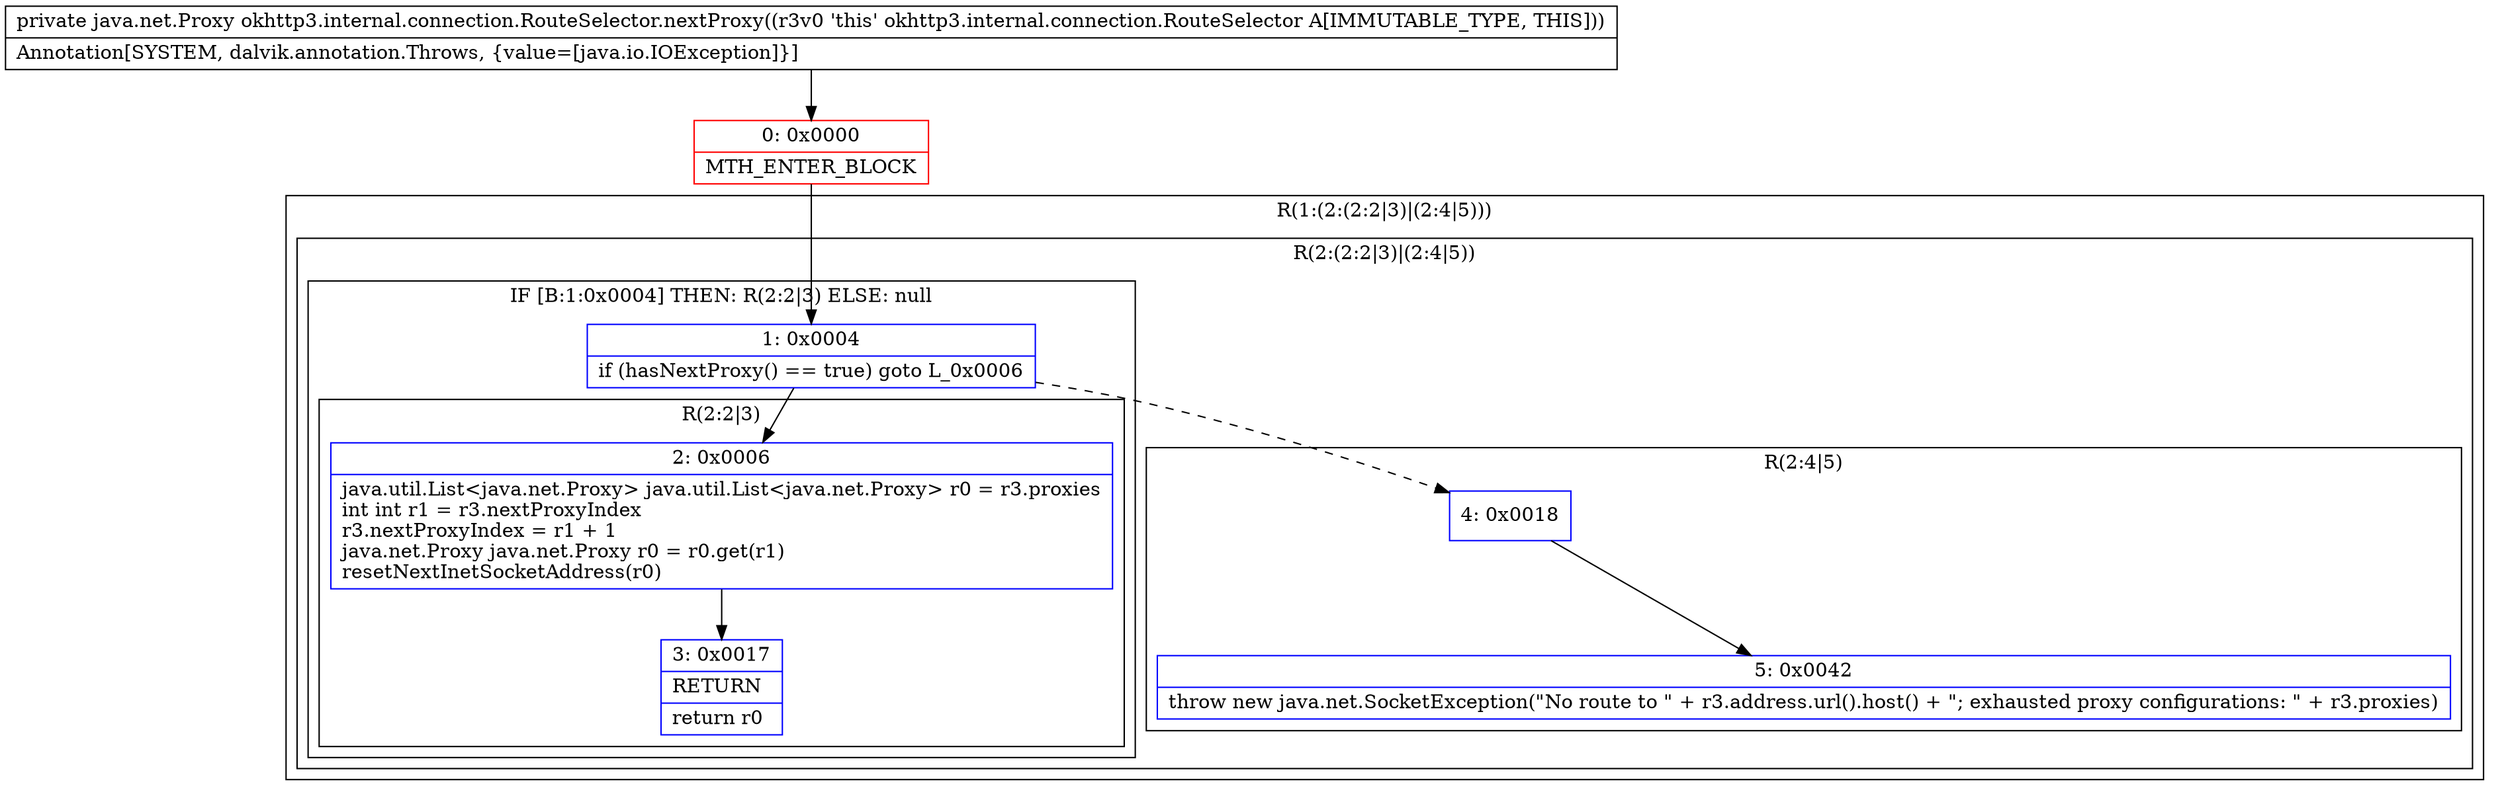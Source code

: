 digraph "CFG forokhttp3.internal.connection.RouteSelector.nextProxy()Ljava\/net\/Proxy;" {
subgraph cluster_Region_21347040 {
label = "R(1:(2:(2:2|3)|(2:4|5)))";
node [shape=record,color=blue];
subgraph cluster_Region_322550960 {
label = "R(2:(2:2|3)|(2:4|5))";
node [shape=record,color=blue];
subgraph cluster_IfRegion_256475903 {
label = "IF [B:1:0x0004] THEN: R(2:2|3) ELSE: null";
node [shape=record,color=blue];
Node_1 [shape=record,label="{1\:\ 0x0004|if (hasNextProxy() == true) goto L_0x0006\l}"];
subgraph cluster_Region_1095681086 {
label = "R(2:2|3)";
node [shape=record,color=blue];
Node_2 [shape=record,label="{2\:\ 0x0006|java.util.List\<java.net.Proxy\> java.util.List\<java.net.Proxy\> r0 = r3.proxies\lint int r1 = r3.nextProxyIndex\lr3.nextProxyIndex = r1 + 1\ljava.net.Proxy java.net.Proxy r0 = r0.get(r1)\lresetNextInetSocketAddress(r0)\l}"];
Node_3 [shape=record,label="{3\:\ 0x0017|RETURN\l|return r0\l}"];
}
}
subgraph cluster_Region_602724276 {
label = "R(2:4|5)";
node [shape=record,color=blue];
Node_4 [shape=record,label="{4\:\ 0x0018}"];
Node_5 [shape=record,label="{5\:\ 0x0042|throw new java.net.SocketException(\"No route to \" + r3.address.url().host() + \"; exhausted proxy configurations: \" + r3.proxies)\l}"];
}
}
}
Node_0 [shape=record,color=red,label="{0\:\ 0x0000|MTH_ENTER_BLOCK\l}"];
MethodNode[shape=record,label="{private java.net.Proxy okhttp3.internal.connection.RouteSelector.nextProxy((r3v0 'this' okhttp3.internal.connection.RouteSelector A[IMMUTABLE_TYPE, THIS]))  | Annotation[SYSTEM, dalvik.annotation.Throws, \{value=[java.io.IOException]\}]\l}"];
MethodNode -> Node_0;
Node_1 -> Node_2;
Node_1 -> Node_4[style=dashed];
Node_2 -> Node_3;
Node_4 -> Node_5;
Node_0 -> Node_1;
}

